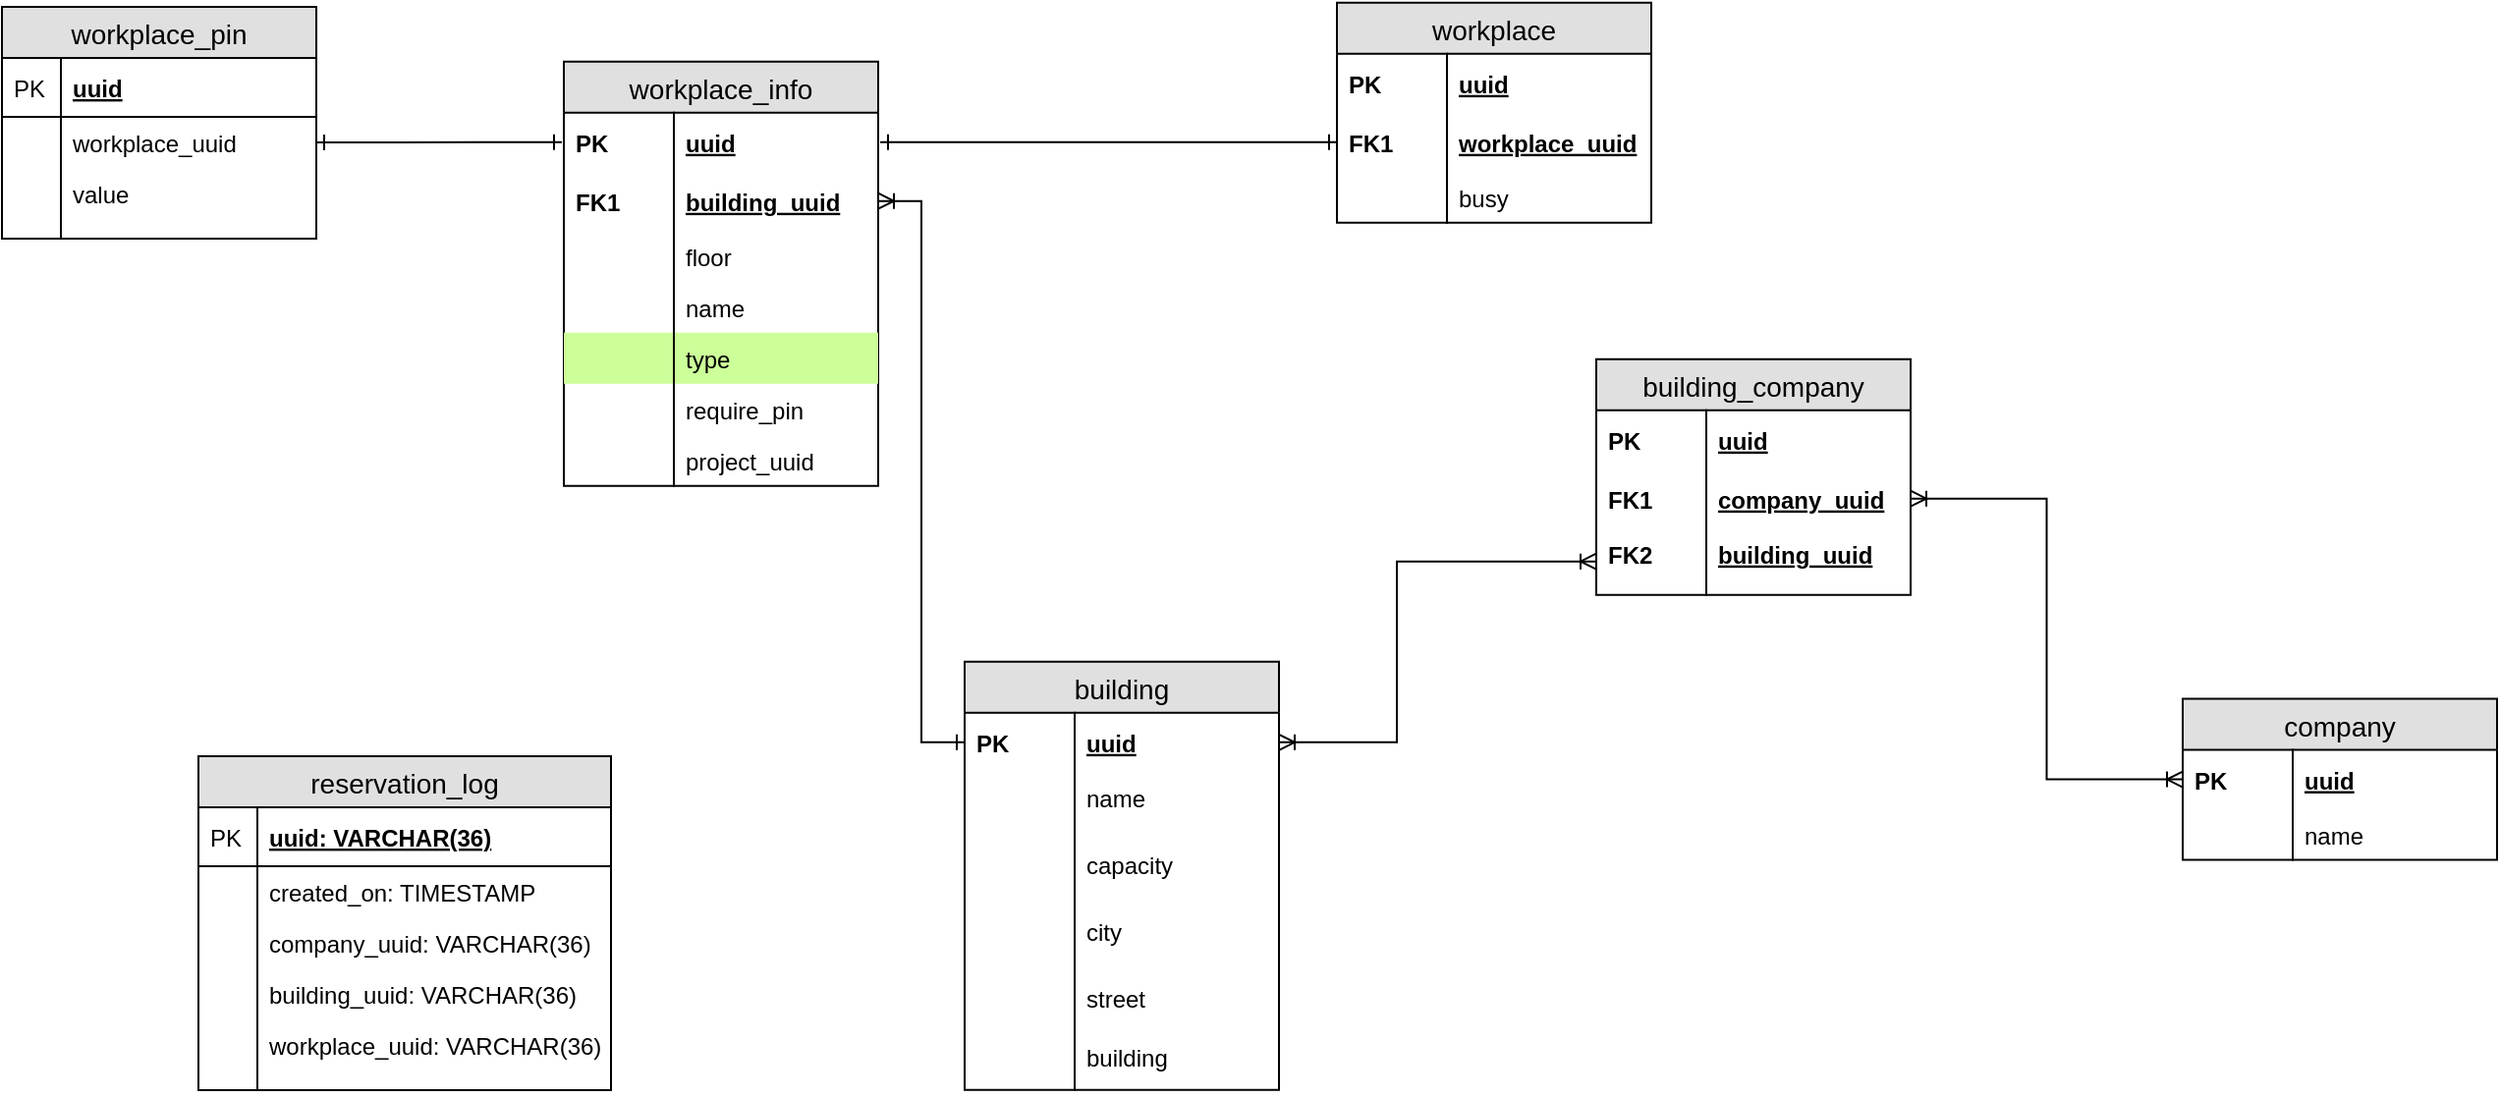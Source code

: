 <mxfile pages="1" version="11.2.3" type="github"><diagram name="Page-1" id="efa7a0a1-bf9b-a30e-e6df-94a7791c09e9"><mxGraphModel dx="1955" dy="936" grid="1" gridSize="10" guides="1" tooltips="1" connect="1" arrows="1" fold="1" page="1" pageScale="1" pageWidth="826" pageHeight="1169" background="#ffffff" math="0" shadow="0"><root><mxCell id="0"/><mxCell id="1" parent="0"/><mxCell id="v-_aELSgrAsVjUk6E0nn-134" value="company" style="swimlane;fontStyle=0;childLayout=stackLayout;horizontal=1;startSize=26;fillColor=#e0e0e0;horizontalStack=0;resizeParent=1;resizeParentMax=0;resizeLast=0;collapsible=1;marginBottom=0;swimlaneFillColor=#ffffff;align=center;fontSize=14;" parent="1" vertex="1"><mxGeometry x="1160" y="643.765" width="160" height="82" as="geometry"/></mxCell><mxCell id="v-_aELSgrAsVjUk6E0nn-135" value="uuid" style="shape=partialRectangle;top=0;left=0;right=0;bottom=0;align=left;verticalAlign=middle;fillColor=none;spacingLeft=60;spacingRight=4;overflow=hidden;rotatable=0;points=[[0,0.5],[1,0.5]];portConstraint=eastwest;dropTarget=0;fontStyle=5;fontSize=12;" parent="v-_aELSgrAsVjUk6E0nn-134" vertex="1"><mxGeometry y="26" width="160" height="30" as="geometry"/></mxCell><mxCell id="v-_aELSgrAsVjUk6E0nn-136" value="PK" style="shape=partialRectangle;fontStyle=1;top=0;left=0;bottom=0;fillColor=none;align=left;verticalAlign=middle;spacingLeft=4;spacingRight=4;overflow=hidden;rotatable=0;points=[];portConstraint=eastwest;part=1;fontSize=12;" parent="v-_aELSgrAsVjUk6E0nn-135" vertex="1" connectable="0"><mxGeometry width="56" height="30" as="geometry"/></mxCell><mxCell id="v-_aELSgrAsVjUk6E0nn-139" value="name" style="shape=partialRectangle;top=0;left=0;right=0;bottom=0;align=left;verticalAlign=top;fillColor=none;spacingLeft=60;spacingRight=4;overflow=hidden;rotatable=0;points=[[0,0.5],[1,0.5]];portConstraint=eastwest;dropTarget=0;fontSize=12;" parent="v-_aELSgrAsVjUk6E0nn-134" vertex="1"><mxGeometry y="56" width="160" height="26" as="geometry"/></mxCell><mxCell id="v-_aELSgrAsVjUk6E0nn-140" value="" style="shape=partialRectangle;top=0;left=0;bottom=0;fillColor=none;align=left;verticalAlign=top;spacingLeft=4;spacingRight=4;overflow=hidden;rotatable=0;points=[];portConstraint=eastwest;part=1;fontSize=12;" parent="v-_aELSgrAsVjUk6E0nn-139" vertex="1" connectable="0"><mxGeometry width="56" height="26" as="geometry"/></mxCell><mxCell id="v-_aELSgrAsVjUk6E0nn-239" value="workplace" style="swimlane;fontStyle=0;childLayout=stackLayout;horizontal=1;startSize=26;fillColor=#e0e0e0;horizontalStack=0;resizeParent=1;resizeParentMax=0;resizeLast=0;collapsible=1;marginBottom=0;swimlaneFillColor=#ffffff;align=center;fontSize=14;" parent="1" vertex="1"><mxGeometry x="729.5" y="289.353" width="160" height="112" as="geometry"/></mxCell><mxCell id="v-_aELSgrAsVjUk6E0nn-240" value="uuid" style="shape=partialRectangle;top=0;left=0;right=0;bottom=0;align=left;verticalAlign=middle;fillColor=none;spacingLeft=60;spacingRight=4;overflow=hidden;rotatable=0;points=[[0,0.5],[1,0.5]];portConstraint=eastwest;dropTarget=0;fontStyle=5;fontSize=12;perimeterSpacing=1;" parent="v-_aELSgrAsVjUk6E0nn-239" vertex="1"><mxGeometry y="26" width="160" height="30" as="geometry"/></mxCell><mxCell id="v-_aELSgrAsVjUk6E0nn-241" value="PK" style="shape=partialRectangle;fontStyle=1;top=0;left=0;bottom=0;fillColor=none;align=left;verticalAlign=middle;spacingLeft=4;spacingRight=4;overflow=hidden;rotatable=0;points=[];portConstraint=eastwest;part=1;fontSize=12;" parent="v-_aELSgrAsVjUk6E0nn-240" vertex="1" connectable="0"><mxGeometry width="56" height="30" as="geometry"/></mxCell><mxCell id="v-_aELSgrAsVjUk6E0nn-242" value="workplace_uuid" style="shape=partialRectangle;top=0;left=0;right=0;bottom=0;align=left;verticalAlign=middle;fillColor=none;spacingLeft=60;spacingRight=4;overflow=hidden;rotatable=0;points=[[0,0.5],[1,0.5]];portConstraint=eastwest;dropTarget=0;fontStyle=5;fontSize=12;" parent="v-_aELSgrAsVjUk6E0nn-239" vertex="1"><mxGeometry y="56" width="160" height="30" as="geometry"/></mxCell><mxCell id="v-_aELSgrAsVjUk6E0nn-243" value="FK1" style="shape=partialRectangle;fontStyle=1;top=0;left=0;bottom=0;fillColor=none;align=left;verticalAlign=middle;spacingLeft=4;spacingRight=4;overflow=hidden;rotatable=0;points=[];portConstraint=eastwest;part=1;fontSize=12;" parent="v-_aELSgrAsVjUk6E0nn-242" vertex="1" connectable="0"><mxGeometry width="56" height="30" as="geometry"/></mxCell><mxCell id="lhQ3Y48WWBbPu1_0__1t-3" value="busy" style="shape=partialRectangle;top=0;left=0;right=0;bottom=0;align=left;verticalAlign=top;fillColor=none;spacingLeft=60;spacingRight=4;overflow=hidden;rotatable=0;points=[[0,0.5],[1,0.5]];portConstraint=eastwest;dropTarget=0;fontSize=12;" parent="v-_aELSgrAsVjUk6E0nn-239" vertex="1"><mxGeometry y="86" width="160" height="26" as="geometry"/></mxCell><mxCell id="lhQ3Y48WWBbPu1_0__1t-4" value="" style="shape=partialRectangle;top=0;left=0;bottom=0;fillColor=none;align=left;verticalAlign=top;spacingLeft=4;spacingRight=4;overflow=hidden;rotatable=0;points=[];portConstraint=eastwest;part=1;fontSize=12;" parent="lhQ3Y48WWBbPu1_0__1t-3" vertex="1" connectable="0"><mxGeometry width="56" height="26" as="geometry"/></mxCell><mxCell id="v-_aELSgrAsVjUk6E0nn-246" value="building" style="swimlane;fontStyle=0;childLayout=stackLayout;horizontal=1;startSize=26;fillColor=#e0e0e0;horizontalStack=0;resizeParent=1;resizeParentMax=0;resizeLast=0;collapsible=1;marginBottom=0;swimlaneFillColor=#ffffff;align=center;fontSize=14;" parent="1" vertex="1"><mxGeometry x="540" y="624.853" width="160" height="218" as="geometry"/></mxCell><mxCell id="v-_aELSgrAsVjUk6E0nn-247" value="uuid" style="shape=partialRectangle;top=0;left=0;right=0;bottom=0;align=left;verticalAlign=middle;fillColor=none;spacingLeft=60;spacingRight=4;overflow=hidden;rotatable=0;points=[[0,0.5],[1,0.5]];portConstraint=eastwest;dropTarget=0;fontStyle=5;fontSize=12;" parent="v-_aELSgrAsVjUk6E0nn-246" vertex="1"><mxGeometry y="26" width="160" height="30" as="geometry"/></mxCell><mxCell id="v-_aELSgrAsVjUk6E0nn-248" value="PK" style="shape=partialRectangle;fontStyle=1;top=0;left=0;bottom=0;fillColor=none;align=left;verticalAlign=middle;spacingLeft=4;spacingRight=4;overflow=hidden;rotatable=0;points=[];portConstraint=eastwest;part=1;fontSize=12;" parent="v-_aELSgrAsVjUk6E0nn-247" vertex="1" connectable="0"><mxGeometry width="56" height="30" as="geometry"/></mxCell><mxCell id="KAHdstIB64YodrOm_PDM-11" value="name" style="shape=partialRectangle;top=0;left=0;right=0;bottom=0;align=left;verticalAlign=top;fillColor=none;spacingLeft=60;spacingRight=4;overflow=hidden;rotatable=0;points=[[0,0.5],[1,0.5]];portConstraint=eastwest;dropTarget=0;fontSize=12;" vertex="1" parent="v-_aELSgrAsVjUk6E0nn-246"><mxGeometry y="56" width="160" height="34" as="geometry"/></mxCell><mxCell id="KAHdstIB64YodrOm_PDM-12" value="" style="shape=partialRectangle;top=0;left=0;bottom=0;fillColor=none;align=left;verticalAlign=top;spacingLeft=4;spacingRight=4;overflow=hidden;rotatable=0;points=[];portConstraint=eastwest;part=1;fontSize=12;" vertex="1" connectable="0" parent="KAHdstIB64YodrOm_PDM-11"><mxGeometry width="56" height="34" as="geometry"/></mxCell><mxCell id="KAHdstIB64YodrOm_PDM-13" value="capacity" style="shape=partialRectangle;top=0;left=0;right=0;bottom=0;align=left;verticalAlign=top;fillColor=none;spacingLeft=60;spacingRight=4;overflow=hidden;rotatable=0;points=[[0,0.5],[1,0.5]];portConstraint=eastwest;dropTarget=0;fontSize=12;" vertex="1" parent="v-_aELSgrAsVjUk6E0nn-246"><mxGeometry y="90" width="160" height="34" as="geometry"/></mxCell><mxCell id="KAHdstIB64YodrOm_PDM-14" value="" style="shape=partialRectangle;top=0;left=0;bottom=0;fillColor=none;align=left;verticalAlign=top;spacingLeft=4;spacingRight=4;overflow=hidden;rotatable=0;points=[];portConstraint=eastwest;part=1;fontSize=12;" vertex="1" connectable="0" parent="KAHdstIB64YodrOm_PDM-13"><mxGeometry width="56" height="34" as="geometry"/></mxCell><mxCell id="v-_aELSgrAsVjUk6E0nn-251" value="city&#10;" style="shape=partialRectangle;top=0;left=0;right=0;bottom=0;align=left;verticalAlign=top;fillColor=none;spacingLeft=60;spacingRight=4;overflow=hidden;rotatable=0;points=[[0,0.5],[1,0.5]];portConstraint=eastwest;dropTarget=0;fontSize=12;" parent="v-_aELSgrAsVjUk6E0nn-246" vertex="1"><mxGeometry y="124" width="160" height="34" as="geometry"/></mxCell><mxCell id="v-_aELSgrAsVjUk6E0nn-252" value="" style="shape=partialRectangle;top=0;left=0;bottom=0;fillColor=none;align=left;verticalAlign=top;spacingLeft=4;spacingRight=4;overflow=hidden;rotatable=0;points=[];portConstraint=eastwest;part=1;fontSize=12;" parent="v-_aELSgrAsVjUk6E0nn-251" vertex="1" connectable="0"><mxGeometry width="56" height="34" as="geometry"/></mxCell><mxCell id="v-_aELSgrAsVjUk6E0nn-258" value="street" style="shape=partialRectangle;top=0;left=0;right=0;bottom=0;align=left;verticalAlign=top;fillColor=none;spacingLeft=60;spacingRight=4;overflow=hidden;rotatable=0;points=[[0,0.5],[1,0.5]];portConstraint=eastwest;dropTarget=0;fontSize=12;" parent="v-_aELSgrAsVjUk6E0nn-246" vertex="1"><mxGeometry y="158" width="160" height="30" as="geometry"/></mxCell><mxCell id="v-_aELSgrAsVjUk6E0nn-259" value="" style="shape=partialRectangle;top=0;left=0;bottom=0;fillColor=none;align=left;verticalAlign=top;spacingLeft=4;spacingRight=4;overflow=hidden;rotatable=0;points=[];portConstraint=eastwest;part=1;fontSize=12;" parent="v-_aELSgrAsVjUk6E0nn-258" vertex="1" connectable="0"><mxGeometry width="56" height="30" as="geometry"/></mxCell><mxCell id="v-_aELSgrAsVjUk6E0nn-260" value="building" style="shape=partialRectangle;top=0;left=0;right=0;bottom=0;align=left;verticalAlign=top;fillColor=none;spacingLeft=60;spacingRight=4;overflow=hidden;rotatable=0;points=[[0,0.5],[1,0.5]];portConstraint=eastwest;dropTarget=0;fontSize=12;" parent="v-_aELSgrAsVjUk6E0nn-246" vertex="1"><mxGeometry y="188" width="160" height="30" as="geometry"/></mxCell><mxCell id="v-_aELSgrAsVjUk6E0nn-261" value="" style="shape=partialRectangle;top=0;left=0;bottom=0;fillColor=none;align=left;verticalAlign=top;spacingLeft=4;spacingRight=4;overflow=hidden;rotatable=0;points=[];portConstraint=eastwest;part=1;fontSize=12;" parent="v-_aELSgrAsVjUk6E0nn-260" vertex="1" connectable="0"><mxGeometry width="56" height="30" as="geometry"/></mxCell><mxCell id="v-_aELSgrAsVjUk6E0nn-275" style="edgeStyle=orthogonalEdgeStyle;rounded=0;orthogonalLoop=1;jettySize=auto;html=1;entryX=0;entryY=0.5;entryDx=0;entryDy=0;startArrow=ERoneToMany;startFill=0;endArrow=ERone;endFill=0;exitX=1;exitY=0.5;exitDx=0;exitDy=0;" parent="1" source="sC5_UaZUcttegok9Vyda-6" target="v-_aELSgrAsVjUk6E0nn-247" edge="1"><mxGeometry relative="1" as="geometry"><mxPoint x="390" y="401" as="sourcePoint"/></mxGeometry></mxCell><mxCell id="v-_aELSgrAsVjUk6E0nn-279" style="edgeStyle=orthogonalEdgeStyle;rounded=0;orthogonalLoop=1;jettySize=auto;html=1;exitX=0;exitY=0.5;exitDx=0;exitDy=0;entryX=1;entryY=0.5;entryDx=0;entryDy=0;startArrow=ERoneToMany;startFill=0;endArrow=ERoneToMany;endFill=0;" parent="1" source="v-_aELSgrAsVjUk6E0nn-135" target="J4veTTMNIJ62vQhjHKyj-6" edge="1"><mxGeometry relative="1" as="geometry"><mxPoint x="615.824" y="442.5" as="sourcePoint"/><mxPoint x="849.941" y="187.206" as="targetPoint"/></mxGeometry></mxCell><mxCell id="J4veTTMNIJ62vQhjHKyj-3" value="building_company" style="swimlane;fontStyle=0;childLayout=stackLayout;horizontal=1;startSize=26;fillColor=#e0e0e0;horizontalStack=0;resizeParent=1;resizeParentMax=0;resizeLast=0;collapsible=1;marginBottom=0;swimlaneFillColor=#ffffff;align=center;fontSize=14;" parent="1" vertex="1"><mxGeometry x="861.5" y="470.853" width="160" height="120" as="geometry"/></mxCell><mxCell id="J4veTTMNIJ62vQhjHKyj-4" value="uuid" style="shape=partialRectangle;top=0;left=0;right=0;bottom=0;align=left;verticalAlign=middle;fillColor=none;spacingLeft=60;spacingRight=4;overflow=hidden;rotatable=0;points=[[0,0.5],[1,0.5]];portConstraint=eastwest;dropTarget=0;fontStyle=5;fontSize=12;" parent="J4veTTMNIJ62vQhjHKyj-3" vertex="1"><mxGeometry y="26" width="160" height="30" as="geometry"/></mxCell><mxCell id="J4veTTMNIJ62vQhjHKyj-5" value="PK" style="shape=partialRectangle;fontStyle=1;top=0;left=0;bottom=0;fillColor=none;align=left;verticalAlign=middle;spacingLeft=4;spacingRight=4;overflow=hidden;rotatable=0;points=[];portConstraint=eastwest;part=1;fontSize=12;" parent="J4veTTMNIJ62vQhjHKyj-4" vertex="1" connectable="0"><mxGeometry width="56" height="30" as="geometry"/></mxCell><mxCell id="J4veTTMNIJ62vQhjHKyj-6" value="company_uuid" style="shape=partialRectangle;top=0;left=0;right=0;bottom=1;align=left;verticalAlign=middle;fillColor=none;spacingLeft=60;spacingRight=4;overflow=hidden;rotatable=0;points=[[0,0.5],[1,0.5]];portConstraint=eastwest;dropTarget=0;fontStyle=5;fontSize=12;strokeColor=none;" parent="J4veTTMNIJ62vQhjHKyj-3" vertex="1"><mxGeometry y="56" width="160" height="30" as="geometry"/></mxCell><mxCell id="J4veTTMNIJ62vQhjHKyj-7" value="FK1" style="shape=partialRectangle;fontStyle=1;top=0;left=0;bottom=0;fillColor=none;align=left;verticalAlign=middle;spacingLeft=4;spacingRight=4;overflow=hidden;rotatable=0;points=[];portConstraint=eastwest;part=1;fontSize=12;" parent="J4veTTMNIJ62vQhjHKyj-6" vertex="1" connectable="0"><mxGeometry width="56" height="30" as="geometry"/></mxCell><mxCell id="J4veTTMNIJ62vQhjHKyj-8" value="building_uuid" style="shape=partialRectangle;top=0;left=0;right=0;bottom=0;align=left;verticalAlign=top;fillColor=none;spacingLeft=60;spacingRight=4;overflow=hidden;rotatable=0;points=[[0,0.5],[1,0.5]];portConstraint=eastwest;dropTarget=0;fontSize=12;strokeColor=#000000;fontStyle=5" parent="J4veTTMNIJ62vQhjHKyj-3" vertex="1"><mxGeometry y="86" width="160" height="34" as="geometry"/></mxCell><mxCell id="J4veTTMNIJ62vQhjHKyj-9" value="FK2" style="shape=partialRectangle;top=0;left=0;bottom=0;fillColor=none;align=left;verticalAlign=top;spacingLeft=4;spacingRight=4;overflow=hidden;rotatable=0;points=[];portConstraint=eastwest;part=1;fontSize=12;fontStyle=1" parent="J4veTTMNIJ62vQhjHKyj-8" vertex="1" connectable="0"><mxGeometry width="56" height="34" as="geometry"/></mxCell><mxCell id="J4veTTMNIJ62vQhjHKyj-14" style="edgeStyle=orthogonalEdgeStyle;rounded=0;orthogonalLoop=1;jettySize=auto;html=1;entryX=0;entryY=0.5;entryDx=0;entryDy=0;endArrow=ERoneToMany;endFill=0;startArrow=ERoneToMany;startFill=0;" parent="1" source="v-_aELSgrAsVjUk6E0nn-247" target="J4veTTMNIJ62vQhjHKyj-8" edge="1"><mxGeometry relative="1" as="geometry"><Array as="points"><mxPoint x="760" y="666"/><mxPoint x="760" y="573"/></Array></mxGeometry></mxCell><mxCell id="l26NukFukj4v2bEkfJRU-20" value="reservation_log" style="swimlane;fontStyle=0;childLayout=stackLayout;horizontal=1;startSize=26;fillColor=#e0e0e0;horizontalStack=0;resizeParent=1;resizeParentMax=0;resizeLast=0;collapsible=1;marginBottom=0;swimlaneFillColor=#ffffff;align=center;fontSize=14;" parent="1" vertex="1"><mxGeometry x="150" y="673" width="210" height="170" as="geometry"/></mxCell><mxCell id="l26NukFukj4v2bEkfJRU-21" value="uuid: VARCHAR(36)" style="shape=partialRectangle;top=0;left=0;right=0;bottom=1;align=left;verticalAlign=middle;fillColor=none;spacingLeft=34;spacingRight=4;overflow=hidden;rotatable=0;points=[[0,0.5],[1,0.5]];portConstraint=eastwest;dropTarget=0;fontStyle=5;fontSize=12;" parent="l26NukFukj4v2bEkfJRU-20" vertex="1"><mxGeometry y="26" width="210" height="30" as="geometry"/></mxCell><mxCell id="l26NukFukj4v2bEkfJRU-22" value="PK" style="shape=partialRectangle;top=0;left=0;bottom=0;fillColor=none;align=left;verticalAlign=middle;spacingLeft=4;spacingRight=4;overflow=hidden;rotatable=0;points=[];portConstraint=eastwest;part=1;fontSize=12;" parent="l26NukFukj4v2bEkfJRU-21" vertex="1" connectable="0"><mxGeometry width="30" height="30" as="geometry"/></mxCell><mxCell id="l26NukFukj4v2bEkfJRU-23" value="created_on: TIMESTAMP" style="shape=partialRectangle;top=0;left=0;right=0;bottom=0;align=left;verticalAlign=top;fillColor=none;spacingLeft=34;spacingRight=4;overflow=hidden;rotatable=0;points=[[0,0.5],[1,0.5]];portConstraint=eastwest;dropTarget=0;fontSize=12;" parent="l26NukFukj4v2bEkfJRU-20" vertex="1"><mxGeometry y="56" width="210" height="26" as="geometry"/></mxCell><mxCell id="l26NukFukj4v2bEkfJRU-24" value="" style="shape=partialRectangle;top=0;left=0;bottom=0;fillColor=none;align=left;verticalAlign=top;spacingLeft=4;spacingRight=4;overflow=hidden;rotatable=0;points=[];portConstraint=eastwest;part=1;fontSize=12;" parent="l26NukFukj4v2bEkfJRU-23" vertex="1" connectable="0"><mxGeometry width="30" height="26" as="geometry"/></mxCell><mxCell id="l26NukFukj4v2bEkfJRU-33" value="company_uuid: VARCHAR(36)" style="shape=partialRectangle;top=0;left=0;right=0;bottom=0;align=left;verticalAlign=top;fillColor=none;spacingLeft=34;spacingRight=4;overflow=hidden;rotatable=0;points=[[0,0.5],[1,0.5]];portConstraint=eastwest;dropTarget=0;fontSize=12;" parent="l26NukFukj4v2bEkfJRU-20" vertex="1"><mxGeometry y="82" width="210" height="26" as="geometry"/></mxCell><mxCell id="l26NukFukj4v2bEkfJRU-34" value="" style="shape=partialRectangle;top=0;left=0;bottom=0;fillColor=none;align=left;verticalAlign=top;spacingLeft=4;spacingRight=4;overflow=hidden;rotatable=0;points=[];portConstraint=eastwest;part=1;fontSize=12;" parent="l26NukFukj4v2bEkfJRU-33" vertex="1" connectable="0"><mxGeometry width="30" height="26" as="geometry"/></mxCell><mxCell id="l26NukFukj4v2bEkfJRU-25" value="building_uuid: VARCHAR(36)" style="shape=partialRectangle;top=0;left=0;right=0;bottom=0;align=left;verticalAlign=top;fillColor=none;spacingLeft=34;spacingRight=4;overflow=hidden;rotatable=0;points=[[0,0.5],[1,0.5]];portConstraint=eastwest;dropTarget=0;fontSize=12;" parent="l26NukFukj4v2bEkfJRU-20" vertex="1"><mxGeometry y="108" width="210" height="26" as="geometry"/></mxCell><mxCell id="l26NukFukj4v2bEkfJRU-26" value="" style="shape=partialRectangle;top=0;left=0;bottom=0;fillColor=none;align=left;verticalAlign=top;spacingLeft=4;spacingRight=4;overflow=hidden;rotatable=0;points=[];portConstraint=eastwest;part=1;fontSize=12;" parent="l26NukFukj4v2bEkfJRU-25" vertex="1" connectable="0"><mxGeometry width="30" height="26" as="geometry"/></mxCell><mxCell id="l26NukFukj4v2bEkfJRU-27" value="workplace_uuid: VARCHAR(36)" style="shape=partialRectangle;top=0;left=0;right=0;bottom=0;align=left;verticalAlign=top;fillColor=none;spacingLeft=34;spacingRight=4;overflow=hidden;rotatable=0;points=[[0,0.5],[1,0.5]];portConstraint=eastwest;dropTarget=0;fontSize=12;" parent="l26NukFukj4v2bEkfJRU-20" vertex="1"><mxGeometry y="134" width="210" height="26" as="geometry"/></mxCell><mxCell id="l26NukFukj4v2bEkfJRU-28" value="" style="shape=partialRectangle;top=0;left=0;bottom=0;fillColor=none;align=left;verticalAlign=top;spacingLeft=4;spacingRight=4;overflow=hidden;rotatable=0;points=[];portConstraint=eastwest;part=1;fontSize=12;" parent="l26NukFukj4v2bEkfJRU-27" vertex="1" connectable="0"><mxGeometry width="30" height="26" as="geometry"/></mxCell><mxCell id="l26NukFukj4v2bEkfJRU-29" value="" style="shape=partialRectangle;top=0;left=0;right=0;bottom=0;align=left;verticalAlign=top;fillColor=none;spacingLeft=34;spacingRight=4;overflow=hidden;rotatable=0;points=[[0,0.5],[1,0.5]];portConstraint=eastwest;dropTarget=0;fontSize=12;" parent="l26NukFukj4v2bEkfJRU-20" vertex="1"><mxGeometry y="160" width="210" height="10" as="geometry"/></mxCell><mxCell id="l26NukFukj4v2bEkfJRU-30" value="" style="shape=partialRectangle;top=0;left=0;bottom=0;fillColor=none;align=left;verticalAlign=top;spacingLeft=4;spacingRight=4;overflow=hidden;rotatable=0;points=[];portConstraint=eastwest;part=1;fontSize=12;" parent="l26NukFukj4v2bEkfJRU-29" vertex="1" connectable="0"><mxGeometry width="30" height="10" as="geometry"/></mxCell><mxCell id="sC5_UaZUcttegok9Vyda-1" value="workplace_info" style="swimlane;fontStyle=0;childLayout=stackLayout;horizontal=1;startSize=26;fillColor=#e0e0e0;horizontalStack=0;resizeParent=1;resizeParentMax=0;resizeLast=0;collapsible=1;marginBottom=0;swimlaneFillColor=#ffffff;align=center;fontSize=14;" parent="1" vertex="1"><mxGeometry x="336" y="319.353" width="160" height="216" as="geometry"/></mxCell><mxCell id="sC5_UaZUcttegok9Vyda-2" value="uuid" style="shape=partialRectangle;top=0;left=0;right=0;bottom=0;align=left;verticalAlign=middle;fillColor=none;spacingLeft=60;spacingRight=4;overflow=hidden;rotatable=0;points=[[0,0.5],[1,0.5]];portConstraint=eastwest;dropTarget=0;fontStyle=5;fontSize=12;perimeterSpacing=1;" parent="sC5_UaZUcttegok9Vyda-1" vertex="1"><mxGeometry y="26" width="160" height="30" as="geometry"/></mxCell><mxCell id="sC5_UaZUcttegok9Vyda-3" value="PK" style="shape=partialRectangle;fontStyle=1;top=0;left=0;bottom=0;fillColor=none;align=left;verticalAlign=middle;spacingLeft=4;spacingRight=4;overflow=hidden;rotatable=0;points=[];portConstraint=eastwest;part=1;fontSize=12;" parent="sC5_UaZUcttegok9Vyda-2" vertex="1" connectable="0"><mxGeometry width="56" height="30" as="geometry"/></mxCell><mxCell id="sC5_UaZUcttegok9Vyda-6" value="building_uuid" style="shape=partialRectangle;top=0;left=0;right=0;bottom=0;align=left;verticalAlign=middle;fillColor=none;spacingLeft=60;spacingRight=4;overflow=hidden;rotatable=0;points=[[0,0.5],[1,0.5]];portConstraint=eastwest;dropTarget=0;fontStyle=5;fontSize=12;" parent="sC5_UaZUcttegok9Vyda-1" vertex="1"><mxGeometry y="56" width="160" height="30" as="geometry"/></mxCell><mxCell id="sC5_UaZUcttegok9Vyda-7" value="FK1" style="shape=partialRectangle;fontStyle=1;top=0;left=0;bottom=0;fillColor=none;align=left;verticalAlign=middle;spacingLeft=4;spacingRight=4;overflow=hidden;rotatable=0;points=[];portConstraint=eastwest;part=1;fontSize=12;" parent="sC5_UaZUcttegok9Vyda-6" vertex="1" connectable="0"><mxGeometry width="56" height="30" as="geometry"/></mxCell><mxCell id="sC5_UaZUcttegok9Vyda-8" value="floor" style="shape=partialRectangle;top=0;left=0;right=0;bottom=0;align=left;verticalAlign=top;fillColor=none;spacingLeft=60;spacingRight=4;overflow=hidden;rotatable=0;points=[[0,0.5],[1,0.5]];portConstraint=eastwest;dropTarget=0;fontSize=12;" parent="sC5_UaZUcttegok9Vyda-1" vertex="1"><mxGeometry y="86" width="160" height="26" as="geometry"/></mxCell><mxCell id="sC5_UaZUcttegok9Vyda-9" value="" style="shape=partialRectangle;top=0;left=0;bottom=0;fillColor=none;align=left;verticalAlign=top;spacingLeft=4;spacingRight=4;overflow=hidden;rotatable=0;points=[];portConstraint=eastwest;part=1;fontSize=12;" parent="sC5_UaZUcttegok9Vyda-8" vertex="1" connectable="0"><mxGeometry width="56" height="26" as="geometry"/></mxCell><mxCell id="sC5_UaZUcttegok9Vyda-10" value="name" style="shape=partialRectangle;top=0;left=0;right=0;bottom=0;align=left;verticalAlign=top;fillColor=none;spacingLeft=60;spacingRight=4;overflow=hidden;rotatable=0;points=[[0,0.5],[1,0.5]];portConstraint=eastwest;dropTarget=0;fontSize=12;" parent="sC5_UaZUcttegok9Vyda-1" vertex="1"><mxGeometry y="112" width="160" height="26" as="geometry"/></mxCell><mxCell id="sC5_UaZUcttegok9Vyda-11" value="" style="shape=partialRectangle;top=0;left=0;bottom=0;fillColor=none;align=left;verticalAlign=top;spacingLeft=4;spacingRight=4;overflow=hidden;rotatable=0;points=[];portConstraint=eastwest;part=1;fontSize=12;" parent="sC5_UaZUcttegok9Vyda-10" vertex="1" connectable="0"><mxGeometry width="56" height="26" as="geometry"/></mxCell><object label="type" TYPE-1="GENERAL" TYPE-2="RESTRICTED" TYPE-3="PROJECT" id="sC5_UaZUcttegok9Vyda-12"><mxCell style="shape=partialRectangle;top=0;left=0;right=0;bottom=0;align=left;verticalAlign=top;fillColor=#CCFF99;spacingLeft=60;spacingRight=4;overflow=hidden;rotatable=0;points=[[0,0.5],[1,0.5]];portConstraint=eastwest;dropTarget=0;fontSize=12;" parent="sC5_UaZUcttegok9Vyda-1" vertex="1"><mxGeometry y="138" width="160" height="26" as="geometry"/></mxCell></object><mxCell id="sC5_UaZUcttegok9Vyda-13" value="" style="shape=partialRectangle;top=0;left=0;bottom=0;fillColor=none;align=left;verticalAlign=top;spacingLeft=4;spacingRight=4;overflow=hidden;rotatable=0;points=[];portConstraint=eastwest;part=1;fontSize=12;" parent="sC5_UaZUcttegok9Vyda-12" vertex="1" connectable="0"><mxGeometry width="56" height="26" as="geometry"/></mxCell><mxCell id="KHpdrfgoX1nis-iJYjre-3" value="require_pin " style="shape=partialRectangle;top=0;left=0;right=0;bottom=0;align=left;verticalAlign=top;fillColor=none;spacingLeft=60;spacingRight=4;overflow=hidden;rotatable=0;points=[[0,0.5],[1,0.5]];portConstraint=eastwest;dropTarget=0;fontSize=12;" parent="sC5_UaZUcttegok9Vyda-1" vertex="1"><mxGeometry y="164" width="160" height="26" as="geometry"/></mxCell><mxCell id="KHpdrfgoX1nis-iJYjre-4" value="" style="shape=partialRectangle;top=0;left=0;bottom=0;fillColor=none;align=left;verticalAlign=top;spacingLeft=4;spacingRight=4;overflow=hidden;rotatable=0;points=[];portConstraint=eastwest;part=1;fontSize=12;" parent="KHpdrfgoX1nis-iJYjre-3" vertex="1" connectable="0"><mxGeometry width="56" height="26" as="geometry"/></mxCell><mxCell id="KHpdrfgoX1nis-iJYjre-5" value="project_uuid" style="shape=partialRectangle;top=0;left=0;right=0;bottom=0;align=left;verticalAlign=top;fillColor=none;spacingLeft=60;spacingRight=4;overflow=hidden;rotatable=0;points=[[0,0.5],[1,0.5]];portConstraint=eastwest;dropTarget=0;fontSize=12;" parent="sC5_UaZUcttegok9Vyda-1" vertex="1"><mxGeometry y="190" width="160" height="26" as="geometry"/></mxCell><mxCell id="KHpdrfgoX1nis-iJYjre-6" value="" style="shape=partialRectangle;top=0;left=0;bottom=0;fillColor=none;align=left;verticalAlign=top;spacingLeft=4;spacingRight=4;overflow=hidden;rotatable=0;points=[];portConstraint=eastwest;part=1;fontSize=12;" parent="KHpdrfgoX1nis-iJYjre-5" vertex="1" connectable="0"><mxGeometry width="56" height="26" as="geometry"/></mxCell><mxCell id="sC5_UaZUcttegok9Vyda-20" style="edgeStyle=orthogonalEdgeStyle;rounded=0;orthogonalLoop=1;jettySize=auto;html=1;exitX=1;exitY=0.5;exitDx=0;exitDy=0;entryX=0;entryY=0.5;entryDx=0;entryDy=0;endArrow=ERone;endFill=0;startArrow=ERone;startFill=0;" parent="1" source="sC5_UaZUcttegok9Vyda-2" target="v-_aELSgrAsVjUk6E0nn-242" edge="1"><mxGeometry relative="1" as="geometry"/></mxCell><mxCell id="KHpdrfgoX1nis-iJYjre-7" value="workplace_pin" style="swimlane;fontStyle=0;childLayout=stackLayout;horizontal=1;startSize=26;fillColor=#e0e0e0;horizontalStack=0;resizeParent=1;resizeParentMax=0;resizeLast=0;collapsible=1;marginBottom=0;swimlaneFillColor=#ffffff;align=center;fontSize=14;" parent="1" vertex="1"><mxGeometry x="50" y="291.5" width="160" height="118" as="geometry"/></mxCell><mxCell id="KHpdrfgoX1nis-iJYjre-8" value="uuid" style="shape=partialRectangle;top=0;left=0;right=0;bottom=1;align=left;verticalAlign=middle;fillColor=none;spacingLeft=34;spacingRight=4;overflow=hidden;rotatable=0;points=[[0,0.5],[1,0.5]];portConstraint=eastwest;dropTarget=0;fontStyle=5;fontSize=12;" parent="KHpdrfgoX1nis-iJYjre-7" vertex="1"><mxGeometry y="26" width="160" height="30" as="geometry"/></mxCell><mxCell id="KHpdrfgoX1nis-iJYjre-9" value="PK" style="shape=partialRectangle;top=0;left=0;bottom=0;fillColor=none;align=left;verticalAlign=middle;spacingLeft=4;spacingRight=4;overflow=hidden;rotatable=0;points=[];portConstraint=eastwest;part=1;fontSize=12;" parent="KHpdrfgoX1nis-iJYjre-8" vertex="1" connectable="0"><mxGeometry width="30" height="30" as="geometry"/></mxCell><mxCell id="KHpdrfgoX1nis-iJYjre-10" value="workplace_uuid" style="shape=partialRectangle;top=0;left=0;right=0;bottom=0;align=left;verticalAlign=top;fillColor=none;spacingLeft=34;spacingRight=4;overflow=hidden;rotatable=0;points=[[0,0.5],[1,0.5]];portConstraint=eastwest;dropTarget=0;fontSize=12;" parent="KHpdrfgoX1nis-iJYjre-7" vertex="1"><mxGeometry y="56" width="160" height="26" as="geometry"/></mxCell><mxCell id="KHpdrfgoX1nis-iJYjre-11" value="" style="shape=partialRectangle;top=0;left=0;bottom=0;fillColor=none;align=left;verticalAlign=top;spacingLeft=4;spacingRight=4;overflow=hidden;rotatable=0;points=[];portConstraint=eastwest;part=1;fontSize=12;" parent="KHpdrfgoX1nis-iJYjre-10" vertex="1" connectable="0"><mxGeometry width="30" height="26" as="geometry"/></mxCell><mxCell id="KHpdrfgoX1nis-iJYjre-12" value="value" style="shape=partialRectangle;top=0;left=0;right=0;bottom=0;align=left;verticalAlign=top;fillColor=none;spacingLeft=34;spacingRight=4;overflow=hidden;rotatable=0;points=[[0,0.5],[1,0.5]];portConstraint=eastwest;dropTarget=0;fontSize=12;" parent="KHpdrfgoX1nis-iJYjre-7" vertex="1"><mxGeometry y="82" width="160" height="26" as="geometry"/></mxCell><mxCell id="KHpdrfgoX1nis-iJYjre-13" value="" style="shape=partialRectangle;top=0;left=0;bottom=0;fillColor=none;align=left;verticalAlign=top;spacingLeft=4;spacingRight=4;overflow=hidden;rotatable=0;points=[];portConstraint=eastwest;part=1;fontSize=12;" parent="KHpdrfgoX1nis-iJYjre-12" vertex="1" connectable="0"><mxGeometry width="30" height="26" as="geometry"/></mxCell><mxCell id="KHpdrfgoX1nis-iJYjre-16" value="" style="shape=partialRectangle;top=0;left=0;right=0;bottom=0;align=left;verticalAlign=top;fillColor=none;spacingLeft=34;spacingRight=4;overflow=hidden;rotatable=0;points=[[0,0.5],[1,0.5]];portConstraint=eastwest;dropTarget=0;fontSize=12;" parent="KHpdrfgoX1nis-iJYjre-7" vertex="1"><mxGeometry y="108" width="160" height="10" as="geometry"/></mxCell><mxCell id="KHpdrfgoX1nis-iJYjre-17" value="" style="shape=partialRectangle;top=0;left=0;bottom=0;fillColor=none;align=left;verticalAlign=top;spacingLeft=4;spacingRight=4;overflow=hidden;rotatable=0;points=[];portConstraint=eastwest;part=1;fontSize=12;" parent="KHpdrfgoX1nis-iJYjre-16" vertex="1" connectable="0"><mxGeometry width="30" height="10" as="geometry"/></mxCell><mxCell id="KHpdrfgoX1nis-iJYjre-18" value="" style="edgeStyle=entityRelationEdgeStyle;fontSize=12;html=1;endArrow=ERone;startArrow=ERone;entryX=0;entryY=0.5;entryDx=0;entryDy=0;startFill=0;endFill=0;" parent="1" source="KHpdrfgoX1nis-iJYjre-10" target="sC5_UaZUcttegok9Vyda-2" edge="1"><mxGeometry width="100" height="100" relative="1" as="geometry"><mxPoint x="240" y="760" as="sourcePoint"/><mxPoint x="340" y="660" as="targetPoint"/></mxGeometry></mxCell></root></mxGraphModel></diagram></mxfile>